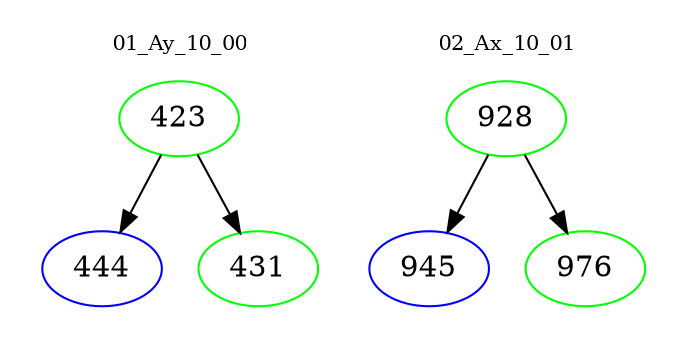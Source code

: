 digraph{
subgraph cluster_0 {
color = white
label = "01_Ay_10_00";
fontsize=10;
T0_423 [label="423", color="green"]
T0_423 -> T0_444 [color="black"]
T0_444 [label="444", color="blue"]
T0_423 -> T0_431 [color="black"]
T0_431 [label="431", color="green"]
}
subgraph cluster_1 {
color = white
label = "02_Ax_10_01";
fontsize=10;
T1_928 [label="928", color="green"]
T1_928 -> T1_945 [color="black"]
T1_945 [label="945", color="blue"]
T1_928 -> T1_976 [color="black"]
T1_976 [label="976", color="green"]
}
}
